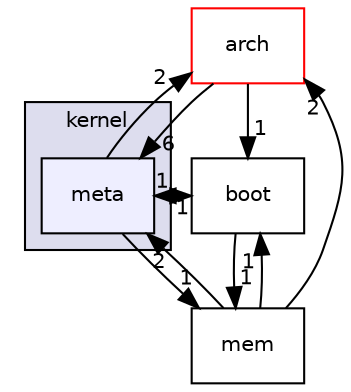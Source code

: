 digraph "meta" {
  compound=true
  node [ fontsize="10", fontname="Helvetica"];
  edge [ labelfontsize="10", labelfontname="Helvetica"];
  subgraph clusterdir_dc43877d82dd332f9fb2071fcca799d6 {
    graph [ bgcolor="#ddddee", pencolor="black", label="kernel" fontname="Helvetica", fontsize="10", URL="dir_dc43877d82dd332f9fb2071fcca799d6.html"]
  dir_2f3d62dc37e0bfc099998101bdb67f30 [shape=box, label="meta", style="filled", fillcolor="#eeeeff", pencolor="black", URL="dir_2f3d62dc37e0bfc099998101bdb67f30.html"];
  }
  dir_4a04b9aac4eefdd334a78e565f4616f2 [shape=box label="arch" fillcolor="white" style="filled" color="red" URL="dir_4a04b9aac4eefdd334a78e565f4616f2.html"];
  dir_ecf7259329ba7794ad7c9558e45771a7 [shape=box label="boot" URL="dir_ecf7259329ba7794ad7c9558e45771a7.html"];
  dir_539c600d05e734858cfd9a589845008d [shape=box label="mem" URL="dir_539c600d05e734858cfd9a589845008d.html"];
  dir_2f3d62dc37e0bfc099998101bdb67f30->dir_4a04b9aac4eefdd334a78e565f4616f2 [headlabel="2", labeldistance=1.5 headhref="dir_000007_000002.html"];
  dir_2f3d62dc37e0bfc099998101bdb67f30->dir_ecf7259329ba7794ad7c9558e45771a7 [headlabel="1", labeldistance=1.5 headhref="dir_000007_000004.html"];
  dir_2f3d62dc37e0bfc099998101bdb67f30->dir_539c600d05e734858cfd9a589845008d [headlabel="1", labeldistance=1.5 headhref="dir_000007_000011.html"];
  dir_4a04b9aac4eefdd334a78e565f4616f2->dir_2f3d62dc37e0bfc099998101bdb67f30 [headlabel="6", labeldistance=1.5 headhref="dir_000002_000007.html"];
  dir_4a04b9aac4eefdd334a78e565f4616f2->dir_ecf7259329ba7794ad7c9558e45771a7 [headlabel="1", labeldistance=1.5 headhref="dir_000002_000004.html"];
  dir_ecf7259329ba7794ad7c9558e45771a7->dir_2f3d62dc37e0bfc099998101bdb67f30 [headlabel="1", labeldistance=1.5 headhref="dir_000004_000007.html"];
  dir_ecf7259329ba7794ad7c9558e45771a7->dir_539c600d05e734858cfd9a589845008d [headlabel="1", labeldistance=1.5 headhref="dir_000004_000011.html"];
  dir_539c600d05e734858cfd9a589845008d->dir_2f3d62dc37e0bfc099998101bdb67f30 [headlabel="2", labeldistance=1.5 headhref="dir_000011_000007.html"];
  dir_539c600d05e734858cfd9a589845008d->dir_4a04b9aac4eefdd334a78e565f4616f2 [headlabel="2", labeldistance=1.5 headhref="dir_000011_000002.html"];
  dir_539c600d05e734858cfd9a589845008d->dir_ecf7259329ba7794ad7c9558e45771a7 [headlabel="1", labeldistance=1.5 headhref="dir_000011_000004.html"];
}
